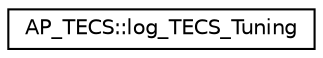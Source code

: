 digraph "Graphical Class Hierarchy"
{
 // INTERACTIVE_SVG=YES
  edge [fontname="Helvetica",fontsize="10",labelfontname="Helvetica",labelfontsize="10"];
  node [fontname="Helvetica",fontsize="10",shape=record];
  rankdir="LR";
  Node1 [label="AP_TECS::log_TECS_Tuning",height=0.2,width=0.4,color="black", fillcolor="white", style="filled",URL="$structAP__TECS_1_1log__TECS__Tuning.html"];
}
